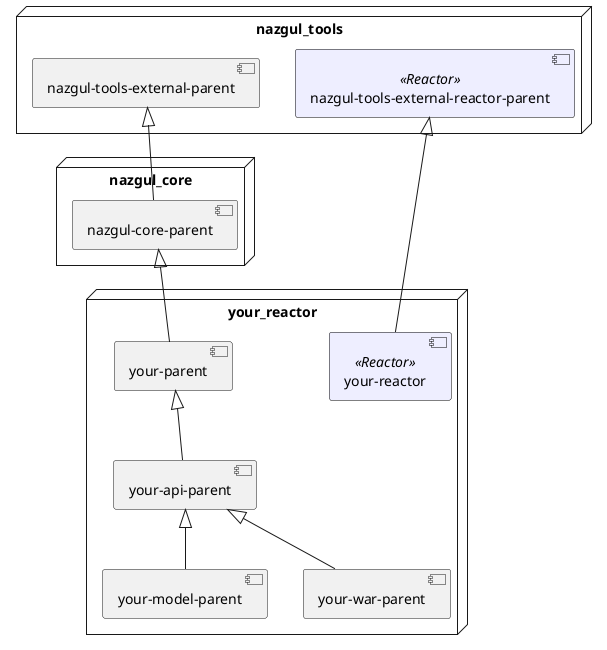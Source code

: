 @startuml

skinparam component {
  BackgroundColor<<Reactor>> #EEEEFF
  BorderColor<<Reactor>> black
}

node nazgul_tools {
    component "nazgul-tools-external-parent"
    component "nazgul-tools-external-reactor-parent"<<Reactor>>
}

node nazgul_core {
    component "nazgul-core-parent"

    [nazgul-tools-external-parent] <|-- [nazgul-core-parent]
}

node your_reactor {
    component "your-parent"
    component "your-api-parent"
    component "your-model-parent"
    component "your-war-parent"
    component "your-reactor"<<Reactor>>

    [nazgul-core-parent] <|-- [your-parent]
    [your-parent] <|-- [your-api-parent]
    [your-api-parent] <|-- [your-model-parent]
    [your-api-parent] <|-- [your-war-parent]
    [nazgul-tools-external-reactor-parent] <|-- [your-reactor]
}


@enduml